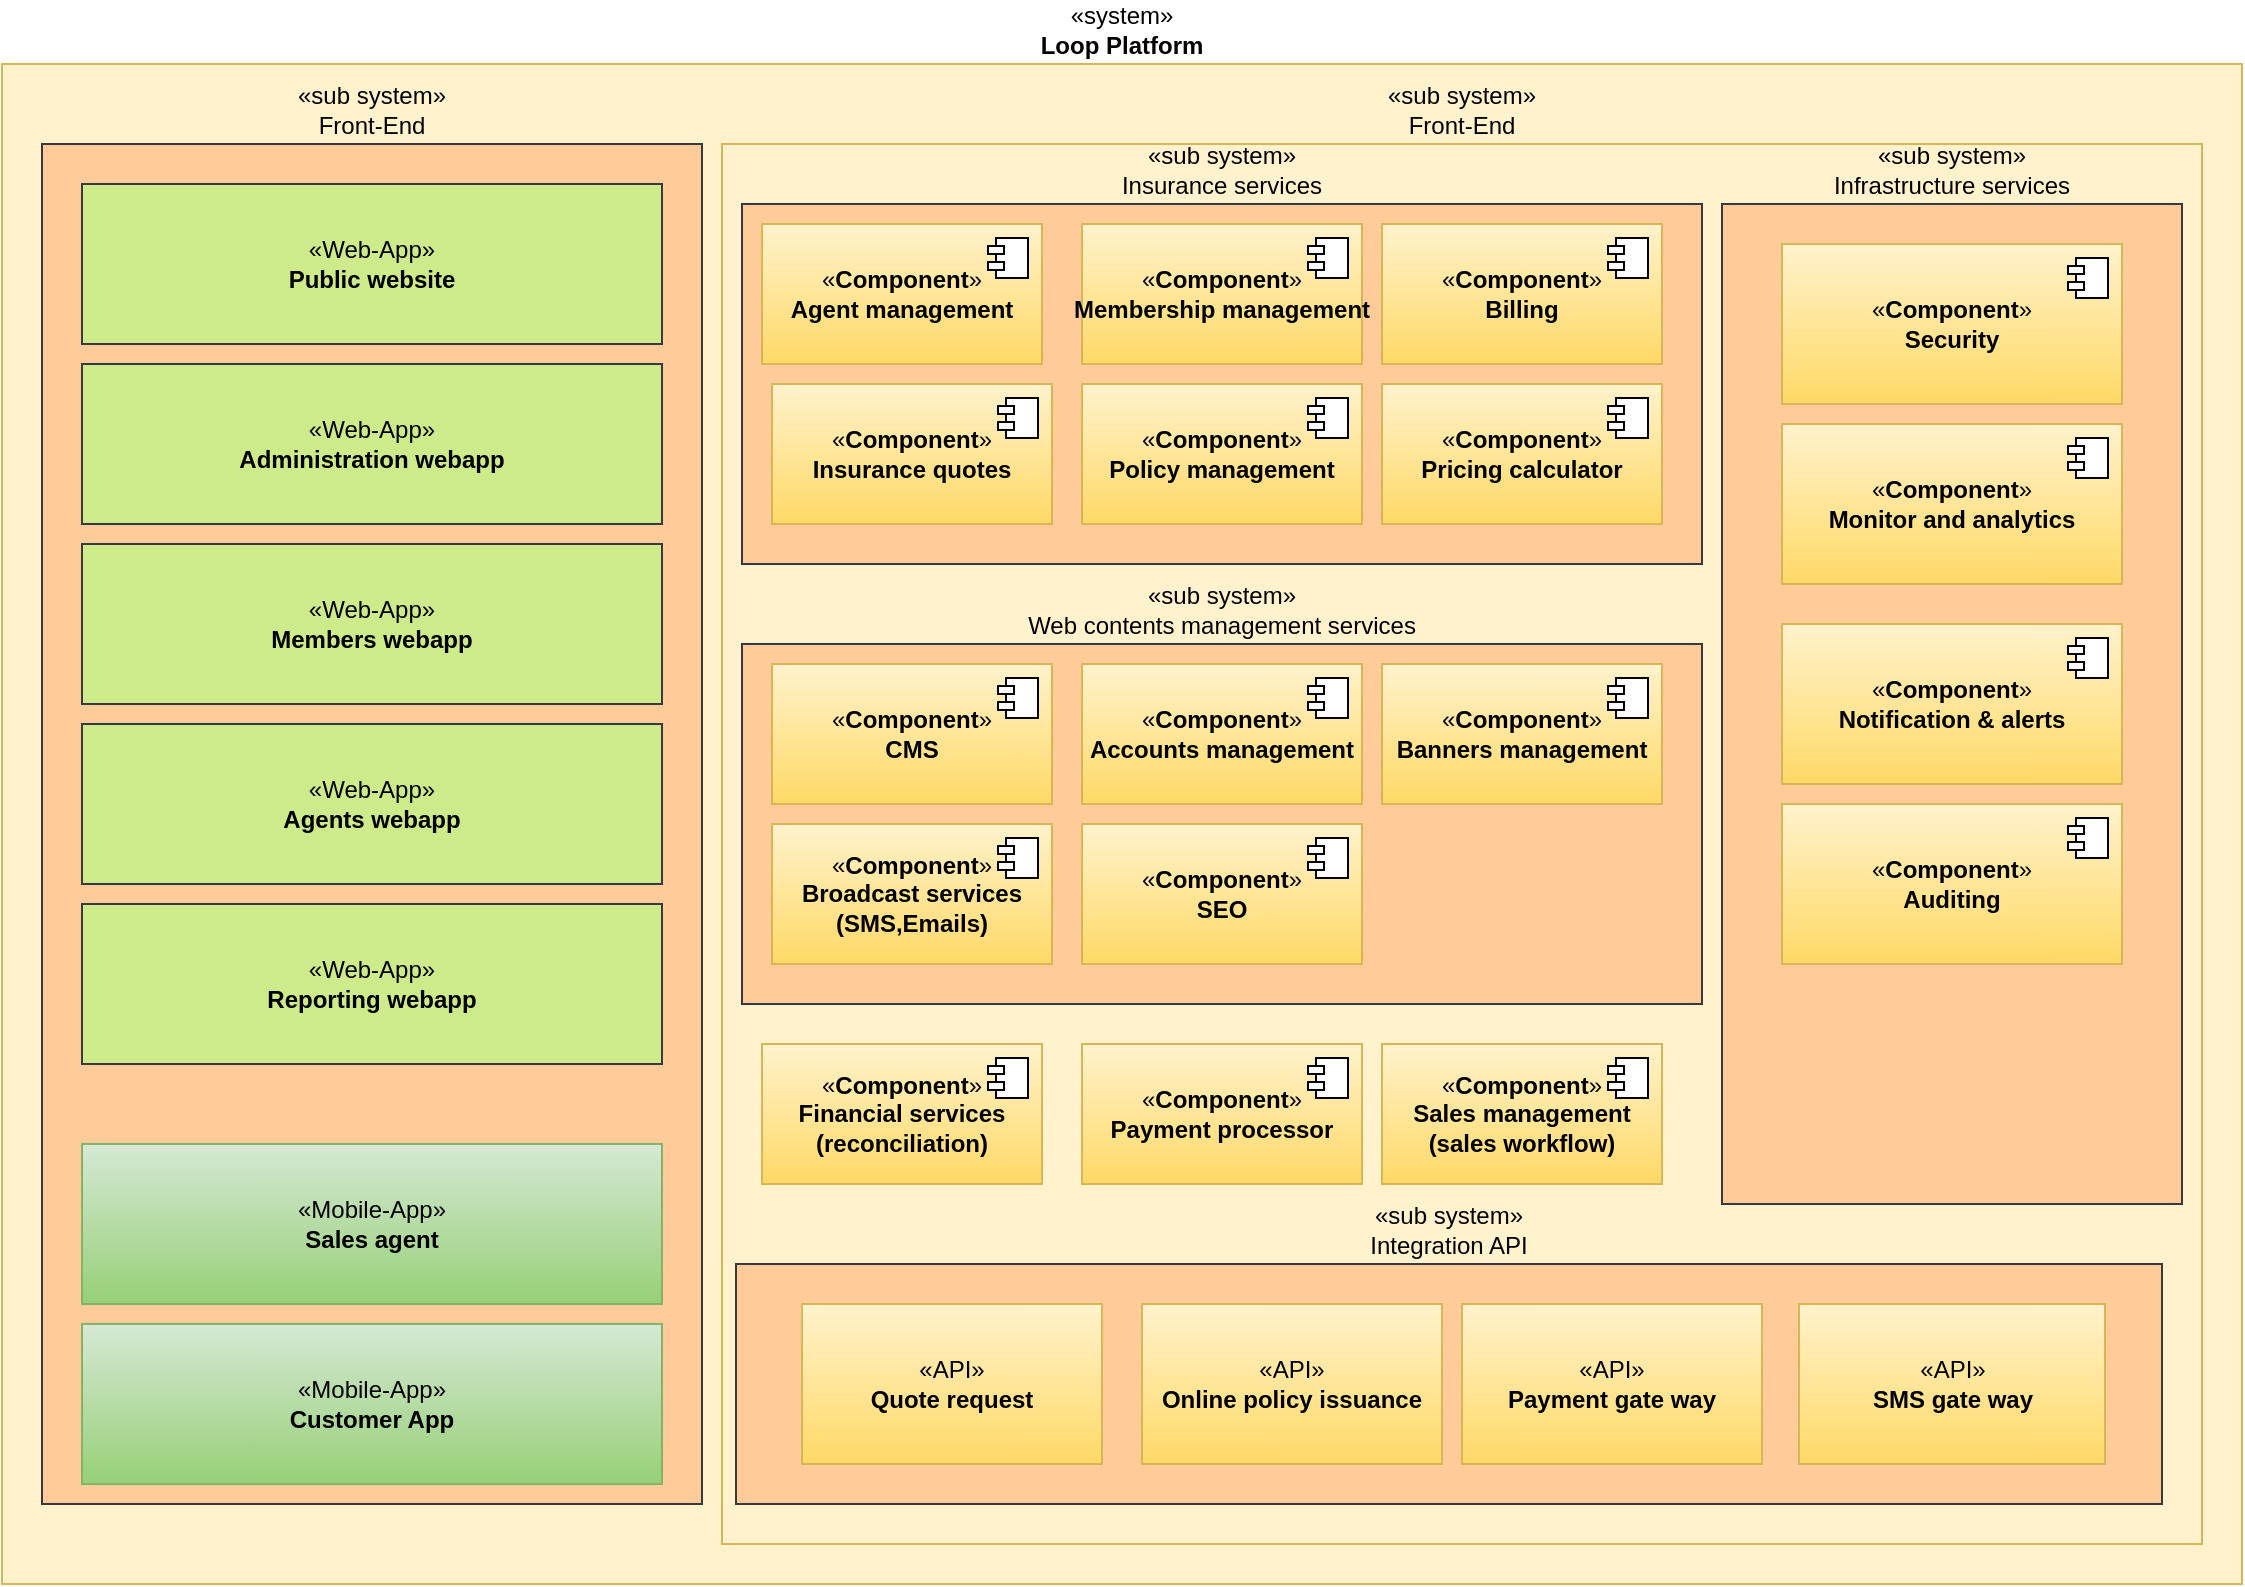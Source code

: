<mxfile version="22.1.0" type="device">
  <diagram name="Page-1" id="wlGcVg42YUrY9pGvJpld">
    <mxGraphModel dx="2021" dy="1919" grid="1" gridSize="10" guides="1" tooltips="1" connect="1" arrows="1" fold="1" page="1" pageScale="1" pageWidth="827" pageHeight="1169" math="0" shadow="0">
      <root>
        <mxCell id="0" />
        <mxCell id="1" parent="0" />
        <mxCell id="sCf-_8V1j8Z7mfwjMRkq-7" value="«system»&lt;br&gt;&lt;b&gt;Loop Platform&lt;/b&gt;" style="html=1;whiteSpace=wrap;labelPosition=center;verticalLabelPosition=top;align=center;verticalAlign=bottom;fillColor=#fff2cc;strokeColor=#d6b656;" parent="1" vertex="1">
          <mxGeometry x="-20" width="1120" height="760" as="geometry" />
        </mxCell>
        <mxCell id="sCf-_8V1j8Z7mfwjMRkq-8" value="«sub system»&lt;br&gt;Front-End" style="html=1;whiteSpace=wrap;labelPosition=center;verticalLabelPosition=top;align=center;verticalAlign=bottom;fillColor=#ffcc99;strokeColor=#36393d;" parent="1" vertex="1">
          <mxGeometry y="40" width="330" height="680" as="geometry" />
        </mxCell>
        <mxCell id="sCf-_8V1j8Z7mfwjMRkq-9" value="«sub system»&lt;br&gt;Front-End" style="html=1;whiteSpace=wrap;labelPosition=center;verticalLabelPosition=top;align=center;verticalAlign=bottom;fillColor=#fff2cc;strokeColor=#d6b656;" parent="1" vertex="1">
          <mxGeometry x="340" y="40" width="740" height="700" as="geometry" />
        </mxCell>
        <mxCell id="sCf-_8V1j8Z7mfwjMRkq-10" value="«Web-App»&lt;br&gt;&lt;b&gt;Public website&lt;/b&gt;" style="html=1;whiteSpace=wrap;fillColor=#cdeb8b;strokeColor=#36393d;" parent="1" vertex="1">
          <mxGeometry x="20" y="60" width="290" height="80" as="geometry" />
        </mxCell>
        <mxCell id="sCf-_8V1j8Z7mfwjMRkq-11" value="«Web-App»&lt;br&gt;&lt;b&gt;Administration webapp&lt;/b&gt;" style="html=1;whiteSpace=wrap;fillColor=#cdeb8b;strokeColor=#36393d;" parent="1" vertex="1">
          <mxGeometry x="20" y="150" width="290" height="80" as="geometry" />
        </mxCell>
        <mxCell id="sCf-_8V1j8Z7mfwjMRkq-12" value="«Web-App»&lt;br&gt;&lt;b&gt;Members webapp&lt;/b&gt;" style="html=1;whiteSpace=wrap;fillColor=#cdeb8b;strokeColor=#36393d;" parent="1" vertex="1">
          <mxGeometry x="20" y="240" width="290" height="80" as="geometry" />
        </mxCell>
        <mxCell id="sCf-_8V1j8Z7mfwjMRkq-13" value="«Web-App»&lt;br&gt;&lt;b&gt;Agents webapp&lt;/b&gt;" style="html=1;whiteSpace=wrap;fillColor=#cdeb8b;strokeColor=#36393d;" parent="1" vertex="1">
          <mxGeometry x="20" y="330" width="290" height="80" as="geometry" />
        </mxCell>
        <mxCell id="sCf-_8V1j8Z7mfwjMRkq-15" value="«Web-App»&lt;br&gt;&lt;b&gt;Reporting webapp&lt;/b&gt;" style="html=1;whiteSpace=wrap;fillColor=#cdeb8b;strokeColor=#36393d;" parent="1" vertex="1">
          <mxGeometry x="20" y="420" width="290" height="80" as="geometry" />
        </mxCell>
        <mxCell id="sCf-_8V1j8Z7mfwjMRkq-16" value="«Mobile-App»&lt;br&gt;&lt;b&gt;Sales agent&lt;/b&gt;" style="html=1;whiteSpace=wrap;fillColor=#d5e8d4;gradientColor=#97d077;strokeColor=#82b366;" parent="1" vertex="1">
          <mxGeometry x="20" y="540" width="290" height="80" as="geometry" />
        </mxCell>
        <mxCell id="sCf-_8V1j8Z7mfwjMRkq-17" value="«Mobile-App»&lt;br&gt;&lt;b&gt;Customer App&lt;/b&gt;" style="html=1;whiteSpace=wrap;fillColor=#d5e8d4;gradientColor=#97d077;strokeColor=#82b366;" parent="1" vertex="1">
          <mxGeometry x="20" y="630" width="290" height="80" as="geometry" />
        </mxCell>
        <mxCell id="sCf-_8V1j8Z7mfwjMRkq-19" value="«sub system»&lt;br&gt;Infrastructure services" style="html=1;whiteSpace=wrap;labelPosition=center;verticalLabelPosition=top;align=center;verticalAlign=bottom;fillColor=#ffcc99;strokeColor=#36393d;" parent="1" vertex="1">
          <mxGeometry x="840" y="70" width="230" height="500" as="geometry" />
        </mxCell>
        <mxCell id="sCf-_8V1j8Z7mfwjMRkq-20" value="«sub system»&lt;br&gt;Insurance services" style="html=1;whiteSpace=wrap;labelPosition=center;verticalLabelPosition=top;align=center;verticalAlign=bottom;fillColor=#ffcc99;strokeColor=#36393d;" parent="1" vertex="1">
          <mxGeometry x="350" y="70" width="480" height="180" as="geometry" />
        </mxCell>
        <mxCell id="sCf-_8V1j8Z7mfwjMRkq-21" value="«sub system»&lt;br&gt;Integration API" style="html=1;whiteSpace=wrap;labelPosition=center;verticalLabelPosition=top;align=center;verticalAlign=bottom;fillColor=#ffcc99;strokeColor=#36393d;" parent="1" vertex="1">
          <mxGeometry x="347" y="600" width="713" height="120" as="geometry" />
        </mxCell>
        <mxCell id="sCf-_8V1j8Z7mfwjMRkq-22" value="«sub system»&lt;br&gt;Web contents management services" style="html=1;whiteSpace=wrap;labelPosition=center;verticalLabelPosition=top;align=center;verticalAlign=bottom;fillColor=#ffcc99;strokeColor=#36393d;" parent="1" vertex="1">
          <mxGeometry x="350" y="290" width="480" height="180" as="geometry" />
        </mxCell>
        <mxCell id="sCf-_8V1j8Z7mfwjMRkq-25" value="«&lt;b style=&quot;border-color: var(--border-color);&quot;&gt;Component&lt;/b&gt;»&lt;br&gt;&lt;b&gt;Agent&amp;nbsp;&lt;/b&gt;&lt;b style=&quot;border-color: var(--border-color);&quot;&gt;management&lt;/b&gt;" style="html=1;dropTarget=0;whiteSpace=wrap;fillColor=#fff2cc;strokeColor=#d6b656;gradientColor=#ffd966;" parent="1" vertex="1">
          <mxGeometry x="360" y="80" width="140" height="70" as="geometry" />
        </mxCell>
        <mxCell id="sCf-_8V1j8Z7mfwjMRkq-26" value="" style="shape=module;jettyWidth=8;jettyHeight=4;" parent="sCf-_8V1j8Z7mfwjMRkq-25" vertex="1">
          <mxGeometry x="1" width="20" height="20" relative="1" as="geometry">
            <mxPoint x="-27" y="7" as="offset" />
          </mxGeometry>
        </mxCell>
        <mxCell id="sCf-_8V1j8Z7mfwjMRkq-27" value="«&lt;b style=&quot;border-color: var(--border-color);&quot;&gt;Component&lt;/b&gt;»&lt;br&gt;&lt;b&gt;Billing&lt;/b&gt;" style="html=1;dropTarget=0;whiteSpace=wrap;fillColor=#fff2cc;strokeColor=#d6b656;gradientColor=#ffd966;" parent="1" vertex="1">
          <mxGeometry x="670" y="80" width="140" height="70" as="geometry" />
        </mxCell>
        <mxCell id="sCf-_8V1j8Z7mfwjMRkq-28" value="" style="shape=module;jettyWidth=8;jettyHeight=4;" parent="sCf-_8V1j8Z7mfwjMRkq-27" vertex="1">
          <mxGeometry x="1" width="20" height="20" relative="1" as="geometry">
            <mxPoint x="-27" y="7" as="offset" />
          </mxGeometry>
        </mxCell>
        <mxCell id="sCf-_8V1j8Z7mfwjMRkq-29" value="«&lt;b style=&quot;border-color: var(--border-color);&quot;&gt;Component&lt;/b&gt;»&lt;br&gt;&lt;b&gt;Membership&amp;nbsp;&lt;/b&gt;&lt;b style=&quot;border-color: var(--border-color);&quot;&gt;management&lt;/b&gt;" style="html=1;dropTarget=0;whiteSpace=wrap;fillColor=#fff2cc;strokeColor=#d6b656;gradientColor=#ffd966;" parent="1" vertex="1">
          <mxGeometry x="520" y="80" width="140" height="70" as="geometry" />
        </mxCell>
        <mxCell id="sCf-_8V1j8Z7mfwjMRkq-30" value="" style="shape=module;jettyWidth=8;jettyHeight=4;" parent="sCf-_8V1j8Z7mfwjMRkq-29" vertex="1">
          <mxGeometry x="1" width="20" height="20" relative="1" as="geometry">
            <mxPoint x="-27" y="7" as="offset" />
          </mxGeometry>
        </mxCell>
        <mxCell id="sCf-_8V1j8Z7mfwjMRkq-33" value="«&lt;b style=&quot;border-color: var(--border-color);&quot;&gt;Component&lt;/b&gt;»&lt;br&gt;&lt;b&gt;Insurance quotes&lt;/b&gt;" style="html=1;dropTarget=0;whiteSpace=wrap;fillColor=#fff2cc;strokeColor=#d6b656;gradientColor=#ffd966;" parent="1" vertex="1">
          <mxGeometry x="365" y="160" width="140" height="70" as="geometry" />
        </mxCell>
        <mxCell id="sCf-_8V1j8Z7mfwjMRkq-34" value="" style="shape=module;jettyWidth=8;jettyHeight=4;" parent="sCf-_8V1j8Z7mfwjMRkq-33" vertex="1">
          <mxGeometry x="1" width="20" height="20" relative="1" as="geometry">
            <mxPoint x="-27" y="7" as="offset" />
          </mxGeometry>
        </mxCell>
        <mxCell id="sCf-_8V1j8Z7mfwjMRkq-35" value="«&lt;b style=&quot;border-color: var(--border-color);&quot;&gt;Component&lt;/b&gt;»&lt;br&gt;&lt;b&gt;Policy&amp;nbsp;&lt;/b&gt;&lt;b style=&quot;border-color: var(--border-color);&quot;&gt;management&lt;/b&gt;" style="html=1;dropTarget=0;whiteSpace=wrap;fillColor=#fff2cc;strokeColor=#d6b656;gradientColor=#ffd966;" parent="1" vertex="1">
          <mxGeometry x="520" y="160" width="140" height="70" as="geometry" />
        </mxCell>
        <mxCell id="sCf-_8V1j8Z7mfwjMRkq-36" value="" style="shape=module;jettyWidth=8;jettyHeight=4;" parent="sCf-_8V1j8Z7mfwjMRkq-35" vertex="1">
          <mxGeometry x="1" width="20" height="20" relative="1" as="geometry">
            <mxPoint x="-27" y="7" as="offset" />
          </mxGeometry>
        </mxCell>
        <mxCell id="sCf-_8V1j8Z7mfwjMRkq-37" value="«&lt;b style=&quot;border-color: var(--border-color);&quot;&gt;Component&lt;/b&gt;»&lt;br&gt;&lt;b&gt;Pricing calculator&lt;/b&gt;" style="html=1;dropTarget=0;whiteSpace=wrap;fillColor=#fff2cc;strokeColor=#d6b656;gradientColor=#ffd966;" parent="1" vertex="1">
          <mxGeometry x="670" y="160" width="140" height="70" as="geometry" />
        </mxCell>
        <mxCell id="sCf-_8V1j8Z7mfwjMRkq-38" value="" style="shape=module;jettyWidth=8;jettyHeight=4;" parent="sCf-_8V1j8Z7mfwjMRkq-37" vertex="1">
          <mxGeometry x="1" width="20" height="20" relative="1" as="geometry">
            <mxPoint x="-27" y="7" as="offset" />
          </mxGeometry>
        </mxCell>
        <mxCell id="sCf-_8V1j8Z7mfwjMRkq-39" value="«&lt;b style=&quot;border-color: var(--border-color);&quot;&gt;Component&lt;/b&gt;»&lt;br&gt;&lt;b&gt;Security&lt;/b&gt;" style="html=1;dropTarget=0;whiteSpace=wrap;fillColor=#fff2cc;strokeColor=#d6b656;gradientColor=#ffd966;" parent="1" vertex="1">
          <mxGeometry x="870" y="90" width="170" height="80" as="geometry" />
        </mxCell>
        <mxCell id="sCf-_8V1j8Z7mfwjMRkq-40" value="" style="shape=module;jettyWidth=8;jettyHeight=4;" parent="sCf-_8V1j8Z7mfwjMRkq-39" vertex="1">
          <mxGeometry x="1" width="20" height="20" relative="1" as="geometry">
            <mxPoint x="-27" y="7" as="offset" />
          </mxGeometry>
        </mxCell>
        <mxCell id="sCf-_8V1j8Z7mfwjMRkq-41" value="«&lt;b style=&quot;border-color: var(--border-color);&quot;&gt;Component&lt;/b&gt;»&lt;br&gt;&lt;b&gt;Auditing&lt;/b&gt;" style="html=1;dropTarget=0;whiteSpace=wrap;fillColor=#fff2cc;strokeColor=#d6b656;gradientColor=#ffd966;" parent="1" vertex="1">
          <mxGeometry x="870" y="370" width="170" height="80" as="geometry" />
        </mxCell>
        <mxCell id="sCf-_8V1j8Z7mfwjMRkq-42" value="" style="shape=module;jettyWidth=8;jettyHeight=4;" parent="sCf-_8V1j8Z7mfwjMRkq-41" vertex="1">
          <mxGeometry x="1" width="20" height="20" relative="1" as="geometry">
            <mxPoint x="-27" y="7" as="offset" />
          </mxGeometry>
        </mxCell>
        <mxCell id="sCf-_8V1j8Z7mfwjMRkq-43" value="«&lt;b style=&quot;border-color: var(--border-color);&quot;&gt;Component&lt;/b&gt;»&lt;br&gt;&lt;b&gt;Notification &amp;amp; alerts&lt;/b&gt;" style="html=1;dropTarget=0;whiteSpace=wrap;fillColor=#fff2cc;strokeColor=#d6b656;gradientColor=#ffd966;" parent="1" vertex="1">
          <mxGeometry x="870" y="280" width="170" height="80" as="geometry" />
        </mxCell>
        <mxCell id="sCf-_8V1j8Z7mfwjMRkq-44" value="" style="shape=module;jettyWidth=8;jettyHeight=4;" parent="sCf-_8V1j8Z7mfwjMRkq-43" vertex="1">
          <mxGeometry x="1" width="20" height="20" relative="1" as="geometry">
            <mxPoint x="-27" y="7" as="offset" />
          </mxGeometry>
        </mxCell>
        <mxCell id="sCf-_8V1j8Z7mfwjMRkq-45" value="«&lt;b style=&quot;border-color: var(--border-color);&quot;&gt;Component&lt;/b&gt;»&lt;br&gt;&lt;b&gt;Monitor and analytics&lt;/b&gt;" style="html=1;dropTarget=0;whiteSpace=wrap;fillColor=#fff2cc;strokeColor=#d6b656;gradientColor=#ffd966;" parent="1" vertex="1">
          <mxGeometry x="870" y="180" width="170" height="80" as="geometry" />
        </mxCell>
        <mxCell id="sCf-_8V1j8Z7mfwjMRkq-46" value="" style="shape=module;jettyWidth=8;jettyHeight=4;" parent="sCf-_8V1j8Z7mfwjMRkq-45" vertex="1">
          <mxGeometry x="1" width="20" height="20" relative="1" as="geometry">
            <mxPoint x="-27" y="7" as="offset" />
          </mxGeometry>
        </mxCell>
        <mxCell id="sCf-_8V1j8Z7mfwjMRkq-47" value="«&lt;b style=&quot;border-color: var(--border-color);&quot;&gt;Component&lt;/b&gt;»&lt;br&gt;&lt;b&gt;CMS&lt;/b&gt;" style="html=1;dropTarget=0;whiteSpace=wrap;fillColor=#fff2cc;strokeColor=#d6b656;gradientColor=#ffd966;" parent="1" vertex="1">
          <mxGeometry x="365" y="300" width="140" height="70" as="geometry" />
        </mxCell>
        <mxCell id="sCf-_8V1j8Z7mfwjMRkq-48" value="" style="shape=module;jettyWidth=8;jettyHeight=4;" parent="sCf-_8V1j8Z7mfwjMRkq-47" vertex="1">
          <mxGeometry x="1" width="20" height="20" relative="1" as="geometry">
            <mxPoint x="-27" y="7" as="offset" />
          </mxGeometry>
        </mxCell>
        <mxCell id="sCf-_8V1j8Z7mfwjMRkq-51" value="«&lt;b style=&quot;border-color: var(--border-color);&quot;&gt;Component&lt;/b&gt;»&lt;br&gt;&lt;b&gt;Accounts&amp;nbsp;&lt;/b&gt;&lt;b style=&quot;border-color: var(--border-color);&quot;&gt;management&lt;/b&gt;" style="html=1;dropTarget=0;whiteSpace=wrap;fillColor=#fff2cc;strokeColor=#d6b656;gradientColor=#ffd966;" parent="1" vertex="1">
          <mxGeometry x="520" y="300" width="140" height="70" as="geometry" />
        </mxCell>
        <mxCell id="sCf-_8V1j8Z7mfwjMRkq-52" value="" style="shape=module;jettyWidth=8;jettyHeight=4;" parent="sCf-_8V1j8Z7mfwjMRkq-51" vertex="1">
          <mxGeometry x="1" width="20" height="20" relative="1" as="geometry">
            <mxPoint x="-27" y="7" as="offset" />
          </mxGeometry>
        </mxCell>
        <mxCell id="sCf-_8V1j8Z7mfwjMRkq-53" value="«&lt;b style=&quot;border-color: var(--border-color);&quot;&gt;Component&lt;/b&gt;»&lt;br&gt;&lt;b&gt;SEO&lt;/b&gt;" style="html=1;dropTarget=0;whiteSpace=wrap;fillColor=#fff2cc;strokeColor=#d6b656;gradientColor=#ffd966;" parent="1" vertex="1">
          <mxGeometry x="520" y="380" width="140" height="70" as="geometry" />
        </mxCell>
        <mxCell id="sCf-_8V1j8Z7mfwjMRkq-54" value="" style="shape=module;jettyWidth=8;jettyHeight=4;" parent="sCf-_8V1j8Z7mfwjMRkq-53" vertex="1">
          <mxGeometry x="1" width="20" height="20" relative="1" as="geometry">
            <mxPoint x="-27" y="7" as="offset" />
          </mxGeometry>
        </mxCell>
        <mxCell id="sCf-_8V1j8Z7mfwjMRkq-55" value="«&lt;b style=&quot;border-color: var(--border-color);&quot;&gt;Component&lt;/b&gt;»&lt;br&gt;&lt;b&gt;Broadcast services&lt;br&gt;(SMS,Emails)&lt;br&gt;&lt;/b&gt;" style="html=1;dropTarget=0;whiteSpace=wrap;fillColor=#fff2cc;strokeColor=#d6b656;gradientColor=#ffd966;" parent="1" vertex="1">
          <mxGeometry x="365" y="380" width="140" height="70" as="geometry" />
        </mxCell>
        <mxCell id="sCf-_8V1j8Z7mfwjMRkq-56" value="" style="shape=module;jettyWidth=8;jettyHeight=4;" parent="sCf-_8V1j8Z7mfwjMRkq-55" vertex="1">
          <mxGeometry x="1" width="20" height="20" relative="1" as="geometry">
            <mxPoint x="-27" y="7" as="offset" />
          </mxGeometry>
        </mxCell>
        <mxCell id="sCf-_8V1j8Z7mfwjMRkq-59" value="«&lt;b style=&quot;border-color: var(--border-color);&quot;&gt;Component&lt;/b&gt;»&lt;br&gt;&lt;b&gt;Banners&amp;nbsp;management&lt;/b&gt;" style="html=1;dropTarget=0;whiteSpace=wrap;fillColor=#fff2cc;strokeColor=#d6b656;gradientColor=#ffd966;" parent="1" vertex="1">
          <mxGeometry x="670" y="300" width="140" height="70" as="geometry" />
        </mxCell>
        <mxCell id="sCf-_8V1j8Z7mfwjMRkq-60" value="" style="shape=module;jettyWidth=8;jettyHeight=4;" parent="sCf-_8V1j8Z7mfwjMRkq-59" vertex="1">
          <mxGeometry x="1" width="20" height="20" relative="1" as="geometry">
            <mxPoint x="-27" y="7" as="offset" />
          </mxGeometry>
        </mxCell>
        <mxCell id="sCf-_8V1j8Z7mfwjMRkq-61" value="«&lt;b style=&quot;border-color: var(--border-color);&quot;&gt;Component&lt;/b&gt;»&lt;br&gt;&lt;b&gt;Financial services&lt;/b&gt;&lt;br&gt;&lt;b&gt;(reconciliation)&lt;/b&gt;" style="html=1;dropTarget=0;whiteSpace=wrap;fillColor=#fff2cc;strokeColor=#d6b656;gradientColor=#ffd966;" parent="1" vertex="1">
          <mxGeometry x="360" y="490" width="140" height="70" as="geometry" />
        </mxCell>
        <mxCell id="sCf-_8V1j8Z7mfwjMRkq-62" value="" style="shape=module;jettyWidth=8;jettyHeight=4;" parent="sCf-_8V1j8Z7mfwjMRkq-61" vertex="1">
          <mxGeometry x="1" width="20" height="20" relative="1" as="geometry">
            <mxPoint x="-27" y="7" as="offset" />
          </mxGeometry>
        </mxCell>
        <mxCell id="sCf-_8V1j8Z7mfwjMRkq-63" value="«&lt;b style=&quot;border-color: var(--border-color);&quot;&gt;Component&lt;/b&gt;»&lt;br&gt;&lt;b&gt;Payment processor&lt;/b&gt;" style="html=1;dropTarget=0;whiteSpace=wrap;fillColor=#fff2cc;strokeColor=#d6b656;gradientColor=#ffd966;" parent="1" vertex="1">
          <mxGeometry x="520" y="490" width="140" height="70" as="geometry" />
        </mxCell>
        <mxCell id="sCf-_8V1j8Z7mfwjMRkq-64" value="" style="shape=module;jettyWidth=8;jettyHeight=4;" parent="sCf-_8V1j8Z7mfwjMRkq-63" vertex="1">
          <mxGeometry x="1" width="20" height="20" relative="1" as="geometry">
            <mxPoint x="-27" y="7" as="offset" />
          </mxGeometry>
        </mxCell>
        <mxCell id="sCf-_8V1j8Z7mfwjMRkq-65" value="«&lt;b style=&quot;border-color: var(--border-color);&quot;&gt;Component&lt;/b&gt;»&lt;br&gt;&lt;b&gt;Sales&amp;nbsp;&lt;/b&gt;&lt;b style=&quot;border-color: var(--border-color);&quot;&gt;management&lt;br&gt;(sales workflow)&lt;br&gt;&lt;/b&gt;" style="html=1;dropTarget=0;whiteSpace=wrap;fillColor=#fff2cc;strokeColor=#d6b656;gradientColor=#ffd966;" parent="1" vertex="1">
          <mxGeometry x="670" y="490" width="140" height="70" as="geometry" />
        </mxCell>
        <mxCell id="sCf-_8V1j8Z7mfwjMRkq-66" value="" style="shape=module;jettyWidth=8;jettyHeight=4;" parent="sCf-_8V1j8Z7mfwjMRkq-65" vertex="1">
          <mxGeometry x="1" width="20" height="20" relative="1" as="geometry">
            <mxPoint x="-27" y="7" as="offset" />
          </mxGeometry>
        </mxCell>
        <mxCell id="sCf-_8V1j8Z7mfwjMRkq-67" value="«API»&lt;br&gt;&lt;b&gt;Quote request&lt;/b&gt;" style="html=1;whiteSpace=wrap;fillColor=#fff2cc;strokeColor=#d6b656;gradientColor=#ffd966;" parent="1" vertex="1">
          <mxGeometry x="380" y="620" width="150" height="80" as="geometry" />
        </mxCell>
        <mxCell id="sCf-_8V1j8Z7mfwjMRkq-68" value="«API»&lt;br&gt;&lt;b&gt;Online policy issuance&lt;/b&gt;" style="html=1;whiteSpace=wrap;fillColor=#fff2cc;strokeColor=#d6b656;gradientColor=#ffd966;" parent="1" vertex="1">
          <mxGeometry x="550" y="620" width="150" height="80" as="geometry" />
        </mxCell>
        <mxCell id="sCf-_8V1j8Z7mfwjMRkq-69" value="«API»&lt;br&gt;&lt;b&gt;Payment&amp;nbsp;gate way&lt;/b&gt;" style="html=1;whiteSpace=wrap;fillColor=#fff2cc;strokeColor=#d6b656;gradientColor=#ffd966;" parent="1" vertex="1">
          <mxGeometry x="710" y="620" width="150" height="80" as="geometry" />
        </mxCell>
        <mxCell id="sCf-_8V1j8Z7mfwjMRkq-70" value="«API»&lt;br&gt;&lt;b&gt;SMS gate way&lt;/b&gt;" style="html=1;whiteSpace=wrap;fillColor=#fff2cc;strokeColor=#d6b656;gradientColor=#ffd966;" parent="1" vertex="1">
          <mxGeometry x="878.5" y="620" width="153" height="80" as="geometry" />
        </mxCell>
      </root>
    </mxGraphModel>
  </diagram>
</mxfile>
